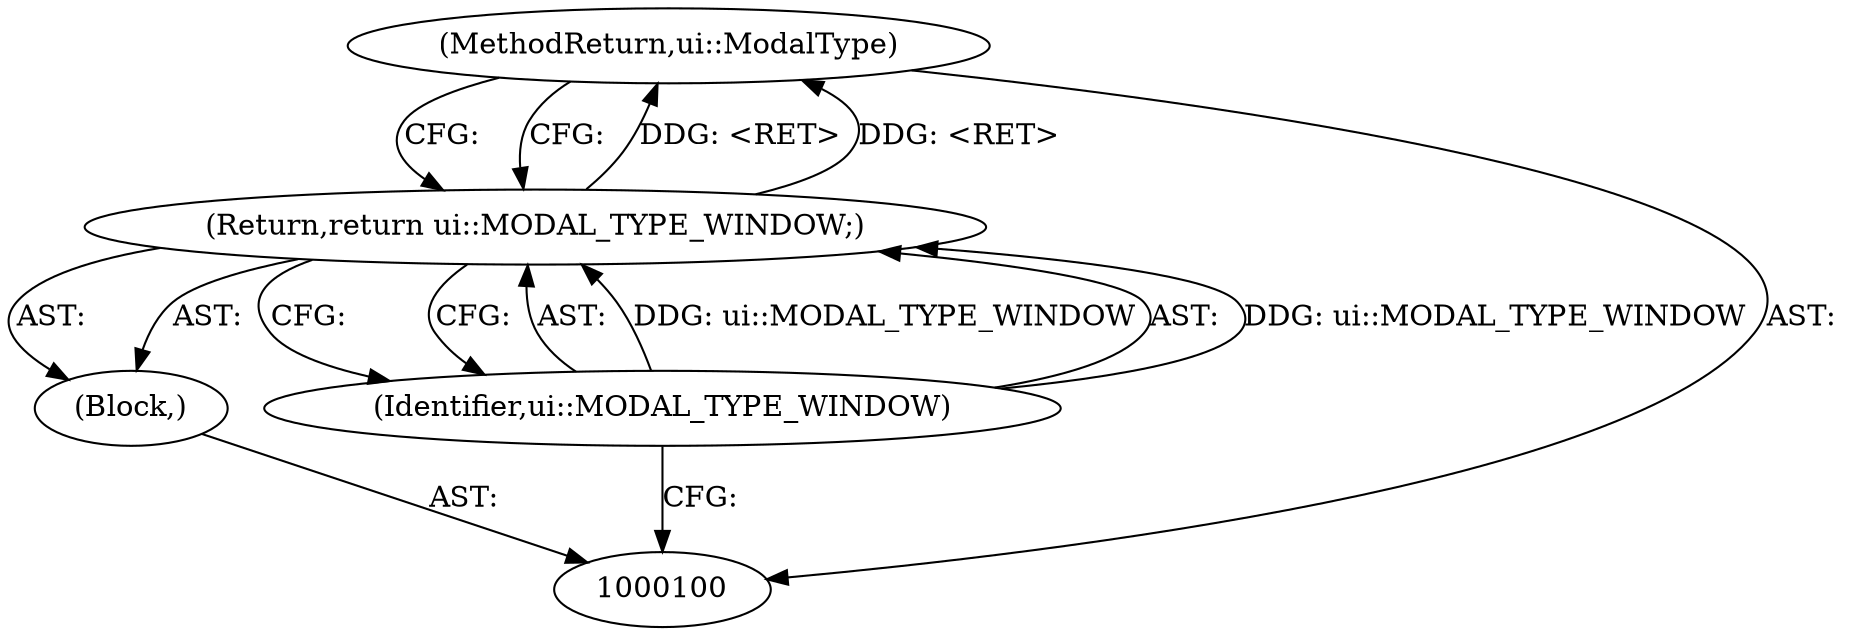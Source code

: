 digraph "1_Chrome_0a1c15fecb1240ab909e1431b6127410c3b380e0" {
"1000104" [label="(MethodReturn,ui::ModalType)"];
"1000101" [label="(Block,)"];
"1000102" [label="(Return,return ui::MODAL_TYPE_WINDOW;)"];
"1000103" [label="(Identifier,ui::MODAL_TYPE_WINDOW)"];
"1000104" -> "1000100"  [label="AST: "];
"1000104" -> "1000102"  [label="CFG: "];
"1000102" -> "1000104"  [label="DDG: <RET>"];
"1000101" -> "1000100"  [label="AST: "];
"1000102" -> "1000101"  [label="AST: "];
"1000102" -> "1000101"  [label="AST: "];
"1000102" -> "1000103"  [label="CFG: "];
"1000103" -> "1000102"  [label="AST: "];
"1000104" -> "1000102"  [label="CFG: "];
"1000102" -> "1000104"  [label="DDG: <RET>"];
"1000103" -> "1000102"  [label="DDG: ui::MODAL_TYPE_WINDOW"];
"1000103" -> "1000102"  [label="AST: "];
"1000103" -> "1000100"  [label="CFG: "];
"1000102" -> "1000103"  [label="CFG: "];
"1000103" -> "1000102"  [label="DDG: ui::MODAL_TYPE_WINDOW"];
}
